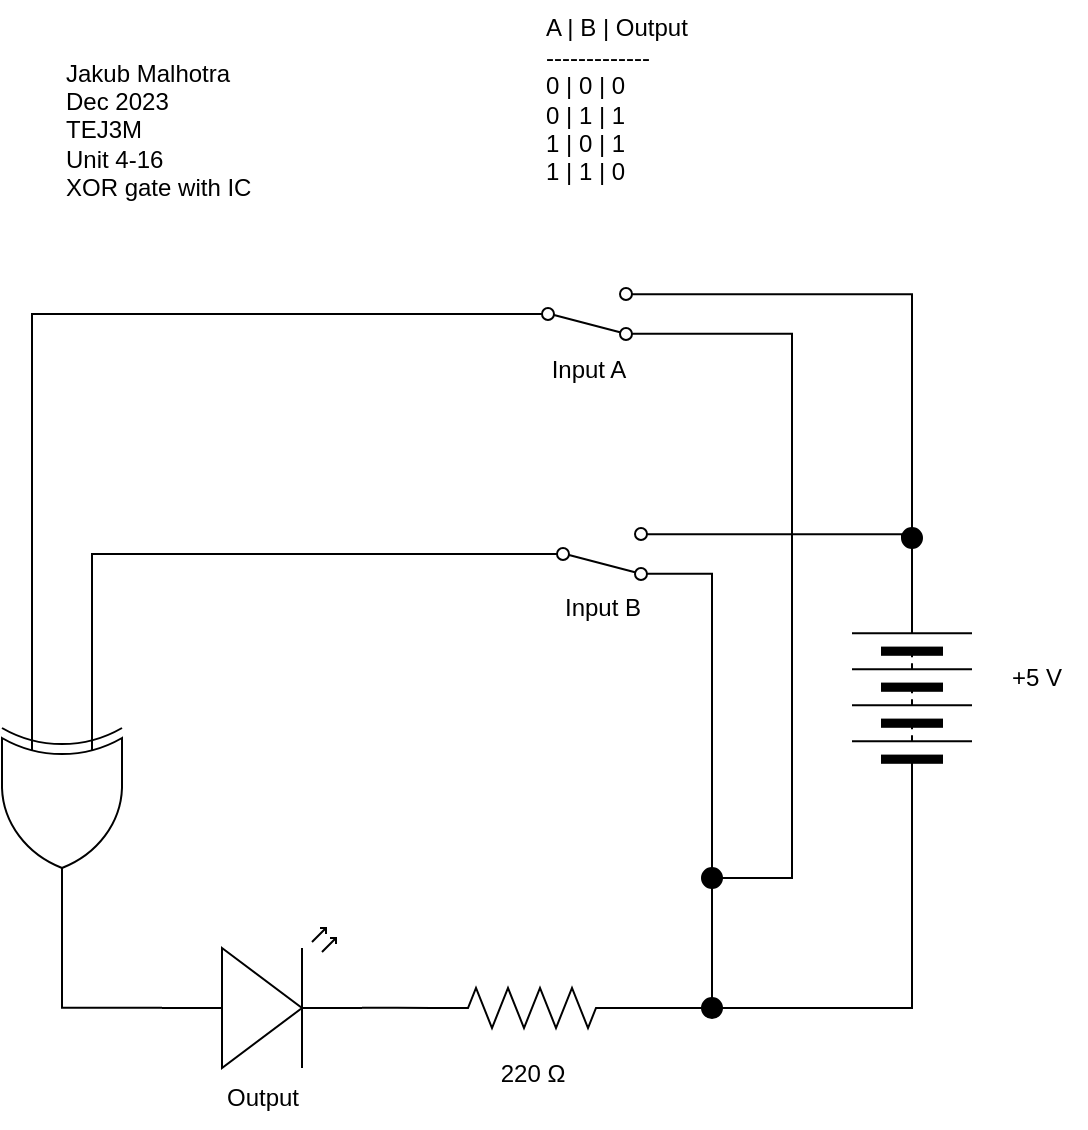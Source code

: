 <mxfile>
    <diagram id="dudxFzAu33095sjblUdI" name="Page-1">
        <mxGraphModel dx="610" dy="480" grid="1" gridSize="10" guides="1" tooltips="1" connect="1" arrows="1" fold="1" page="1" pageScale="1" pageWidth="827" pageHeight="1169" math="0" shadow="0">
            <root>
                <mxCell id="0"/>
                <mxCell id="1" parent="0"/>
                <mxCell id="2" value="&lt;div&gt;Jakub Malhotra&lt;/div&gt;&lt;div&gt;Dec 2023&lt;/div&gt;&lt;div&gt;TEJ3M&lt;/div&gt;&lt;div&gt;Unit 4-16&lt;/div&gt;&lt;div&gt;XOR gate with IC&lt;/div&gt;" style="text;html=1;align=left;verticalAlign=middle;resizable=0;points=[];autosize=1;strokeColor=none;fillColor=none;" parent="1" vertex="1">
                    <mxGeometry x="88" y="90" width="120" height="90" as="geometry"/>
                </mxCell>
                <mxCell id="3" value="&lt;div&gt;&lt;div&gt;A | B | Output&lt;/div&gt;&lt;div&gt;-------------&lt;/div&gt;&lt;div&gt;0 | 0 | 0&lt;/div&gt;&lt;div&gt;0 | 1 | 1&lt;/div&gt;&lt;div&gt;1 | 0 | 1&lt;/div&gt;&lt;div&gt;1 | 1 | 0&lt;/div&gt;&lt;/div&gt;" style="text;html=1;align=left;verticalAlign=middle;resizable=0;points=[];autosize=1;strokeColor=none;fillColor=none;" parent="1" vertex="1">
                    <mxGeometry x="328" y="70" width="90" height="100" as="geometry"/>
                </mxCell>
                <mxCell id="33" style="edgeStyle=orthogonalEdgeStyle;rounded=0;html=1;exitX=1;exitY=0.5;exitDx=0;exitDy=0;entryX=0.5;entryY=1;entryDx=0;entryDy=0;endArrow=none;endFill=0;" parent="1" source="11" target="23" edge="1">
                    <mxGeometry relative="1" as="geometry"/>
                </mxCell>
                <mxCell id="49" style="edgeStyle=orthogonalEdgeStyle;rounded=0;html=1;exitX=0;exitY=0.5;exitDx=0;exitDy=0;entryX=1;entryY=0.5;entryDx=0;entryDy=0;endArrow=none;endFill=0;" parent="1" source="11" target="46" edge="1">
                    <mxGeometry relative="1" as="geometry"/>
                </mxCell>
                <mxCell id="11" value="" style="pointerEvents=1;verticalLabelPosition=bottom;shadow=0;dashed=0;align=center;html=1;verticalAlign=top;shape=mxgraph.electrical.miscellaneous.batteryStack;rotation=-90;" parent="1" vertex="1">
                    <mxGeometry x="463" y="389" width="100" height="60" as="geometry"/>
                </mxCell>
                <mxCell id="32" style="edgeStyle=orthogonalEdgeStyle;rounded=0;html=1;exitX=0;exitY=0.5;exitDx=0;exitDy=0;entryX=1;entryY=0.12;entryDx=0;entryDy=0;endArrow=none;endFill=0;" parent="1" source="23" target="29" edge="1">
                    <mxGeometry relative="1" as="geometry">
                        <Array as="points">
                            <mxPoint x="508" y="337"/>
                        </Array>
                    </mxGeometry>
                </mxCell>
                <mxCell id="73" style="edgeStyle=orthogonalEdgeStyle;html=1;exitX=0;exitY=0;exitDx=0;exitDy=0;entryX=1;entryY=0.12;entryDx=0;entryDy=0;rounded=0;endArrow=none;endFill=0;" parent="1" source="23" target="60" edge="1">
                    <mxGeometry relative="1" as="geometry">
                        <Array as="points">
                            <mxPoint x="513" y="336"/>
                            <mxPoint x="513" y="217"/>
                        </Array>
                    </mxGeometry>
                </mxCell>
                <mxCell id="23" value="" style="ellipse;whiteSpace=wrap;html=1;aspect=fixed;strokeColor=#000000;fillStyle=solid;fillColor=#000000;" parent="1" vertex="1">
                    <mxGeometry x="508" y="334" width="10" height="10" as="geometry"/>
                </mxCell>
                <mxCell id="28" value="+5 V" style="text;html=1;align=center;verticalAlign=middle;resizable=0;points=[];autosize=1;strokeColor=none;fillColor=none;" parent="1" vertex="1">
                    <mxGeometry x="550" y="394" width="50" height="30" as="geometry"/>
                </mxCell>
                <mxCell id="71" style="edgeStyle=orthogonalEdgeStyle;rounded=0;html=1;exitX=1;exitY=0.88;exitDx=0;exitDy=0;entryX=0.5;entryY=0;entryDx=0;entryDy=0;endArrow=none;endFill=0;" parent="1" source="29" target="68" edge="1">
                    <mxGeometry relative="1" as="geometry"/>
                </mxCell>
                <mxCell id="81" style="edgeStyle=orthogonalEdgeStyle;shape=connector;rounded=0;html=1;exitX=0;exitY=0.5;exitDx=0;exitDy=0;entryX=0;entryY=0.25;entryDx=0;entryDy=0;entryPerimeter=0;labelBackgroundColor=default;strokeColor=default;fontFamily=Helvetica;fontSize=11;fontColor=default;endArrow=none;endFill=0;" edge="1" parent="1" source="29" target="78">
                    <mxGeometry relative="1" as="geometry"/>
                </mxCell>
                <mxCell id="29" value="" style="shape=mxgraph.electrical.electro-mechanical.twoWaySwitch;aspect=fixed;elSwitchState=2;flipV=1;" parent="1" vertex="1">
                    <mxGeometry x="320.5" y="334" width="75" height="26" as="geometry"/>
                </mxCell>
                <mxCell id="34" value="Input B" style="text;html=1;align=center;verticalAlign=middle;resizable=0;points=[];autosize=1;strokeColor=none;fillColor=none;" parent="1" vertex="1">
                    <mxGeometry x="328" y="359" width="60" height="30" as="geometry"/>
                </mxCell>
                <mxCell id="50" style="edgeStyle=orthogonalEdgeStyle;rounded=0;html=1;exitX=1;exitY=0.57;exitDx=0;exitDy=0;exitPerimeter=0;entryX=0;entryY=0.5;entryDx=0;entryDy=0;entryPerimeter=0;endArrow=none;endFill=0;" parent="1" source="43" target="45" edge="1">
                    <mxGeometry relative="1" as="geometry"/>
                </mxCell>
                <mxCell id="43" value="" style="verticalLabelPosition=bottom;shadow=0;dashed=0;align=center;html=1;verticalAlign=top;shape=mxgraph.electrical.opto_electronics.led_2;pointerEvents=1;" parent="1" vertex="1">
                    <mxGeometry x="138" y="534" width="100" height="70" as="geometry"/>
                </mxCell>
                <mxCell id="48" style="edgeStyle=orthogonalEdgeStyle;rounded=0;html=1;exitX=1;exitY=0.5;exitDx=0;exitDy=0;exitPerimeter=0;entryX=0;entryY=0.5;entryDx=0;entryDy=0;endArrow=none;endFill=0;" parent="1" source="45" target="46" edge="1">
                    <mxGeometry relative="1" as="geometry"/>
                </mxCell>
                <mxCell id="45" value="" style="pointerEvents=1;verticalLabelPosition=bottom;shadow=0;dashed=0;align=center;html=1;verticalAlign=top;shape=mxgraph.electrical.resistors.resistor_2;" parent="1" vertex="1">
                    <mxGeometry x="273" y="564" width="100" height="20" as="geometry"/>
                </mxCell>
                <mxCell id="46" value="" style="ellipse;whiteSpace=wrap;html=1;aspect=fixed;strokeColor=#000000;fillStyle=solid;fillColor=#000000;" parent="1" vertex="1">
                    <mxGeometry x="408" y="569" width="10" height="10" as="geometry"/>
                </mxCell>
                <mxCell id="51" value="220 Ω&lt;br&gt;&amp;nbsp;" style="text;html=1;align=center;verticalAlign=middle;resizable=0;points=[];autosize=1;strokeColor=none;fillColor=none;" parent="1" vertex="1">
                    <mxGeometry x="293" y="594" width="60" height="40" as="geometry"/>
                </mxCell>
                <mxCell id="53" value="Output" style="text;html=1;align=center;verticalAlign=middle;resizable=0;points=[];autosize=1;strokeColor=none;fillColor=none;" parent="1" vertex="1">
                    <mxGeometry x="158" y="604" width="60" height="30" as="geometry"/>
                </mxCell>
                <mxCell id="72" style="edgeStyle=orthogonalEdgeStyle;rounded=0;html=1;exitX=1;exitY=0.88;exitDx=0;exitDy=0;entryX=1;entryY=0.5;entryDx=0;entryDy=0;endArrow=none;endFill=0;" parent="1" source="60" target="68" edge="1">
                    <mxGeometry relative="1" as="geometry">
                        <Array as="points">
                            <mxPoint x="453" y="237"/>
                            <mxPoint x="453" y="509"/>
                        </Array>
                    </mxGeometry>
                </mxCell>
                <mxCell id="82" style="edgeStyle=orthogonalEdgeStyle;shape=connector;rounded=0;html=1;exitX=0;exitY=0.5;exitDx=0;exitDy=0;entryX=0;entryY=0.75;entryDx=0;entryDy=0;entryPerimeter=0;labelBackgroundColor=default;strokeColor=default;fontFamily=Helvetica;fontSize=11;fontColor=default;endArrow=none;endFill=0;" edge="1" parent="1" source="60" target="78">
                    <mxGeometry relative="1" as="geometry"/>
                </mxCell>
                <mxCell id="60" value="" style="shape=mxgraph.electrical.electro-mechanical.twoWaySwitch;aspect=fixed;elSwitchState=2;flipV=1;" parent="1" vertex="1">
                    <mxGeometry x="313" y="214" width="75" height="26" as="geometry"/>
                </mxCell>
                <mxCell id="61" value="Input A" style="text;html=1;align=center;verticalAlign=middle;resizable=0;points=[];autosize=1;strokeColor=none;fillColor=none;" parent="1" vertex="1">
                    <mxGeometry x="320.5" y="240" width="60" height="30" as="geometry"/>
                </mxCell>
                <mxCell id="70" style="edgeStyle=orthogonalEdgeStyle;rounded=0;html=1;exitX=0.5;exitY=1;exitDx=0;exitDy=0;entryX=0.5;entryY=0;entryDx=0;entryDy=0;endArrow=none;endFill=0;" parent="1" source="68" target="46" edge="1">
                    <mxGeometry relative="1" as="geometry"/>
                </mxCell>
                <mxCell id="68" value="" style="ellipse;whiteSpace=wrap;html=1;aspect=fixed;strokeColor=#000000;fillStyle=solid;fillColor=#000000;" parent="1" vertex="1">
                    <mxGeometry x="408" y="504" width="10" height="10" as="geometry"/>
                </mxCell>
                <mxCell id="80" style="edgeStyle=orthogonalEdgeStyle;shape=connector;rounded=0;html=1;exitX=1;exitY=0.5;exitDx=0;exitDy=0;exitPerimeter=0;entryX=0;entryY=0.57;entryDx=0;entryDy=0;entryPerimeter=0;labelBackgroundColor=default;strokeColor=default;fontFamily=Helvetica;fontSize=11;fontColor=default;endArrow=none;endFill=0;" edge="1" parent="1" source="78" target="43">
                    <mxGeometry relative="1" as="geometry"/>
                </mxCell>
                <mxCell id="78" value="" style="verticalLabelPosition=bottom;shadow=0;dashed=0;align=center;html=1;verticalAlign=top;shape=mxgraph.electrical.logic_gates.logic_gate;operation=xor;rotation=90;" vertex="1" parent="1">
                    <mxGeometry x="38" y="444" width="100" height="60" as="geometry"/>
                </mxCell>
            </root>
        </mxGraphModel>
    </diagram>
</mxfile>